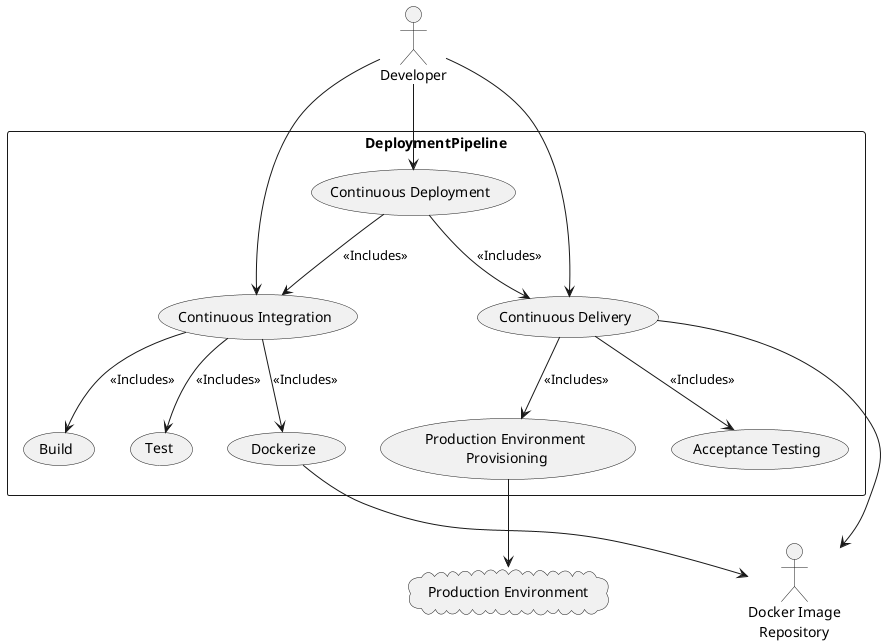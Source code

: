 @startuml UseCase_DeploymentPipeline

' Declaration
actor Developer
actor "Docker Image\n   Repository"
cloud "Production Environment"

rectangle DeploymentPipeline {
  (Continuous Integration)
  (Build)
  (Test)
  (Dockerize)

  (Continuous Delivery)
  (Acceptance Testing)
  (Production Environment\n Provisioning)

  (Continuous Deployment)
}

' Dependency
Developer --> (Continuous Integration)
Developer --> (Continuous Delivery)
Developer --> (Continuous Deployment)

(Continuous Integration) --> (Build): <<Includes>>
(Continuous Integration) --> (Test): <<Includes>>
(Continuous Integration) --> (Dockerize): <<Includes>>

(Continuous Delivery) --> (Docker Image\n   Repository)
(Continuous Delivery) --> (Acceptance Testing): <<Includes>>
(Continuous Delivery) --> (Production Environment\n Provisioning): <<Includes>>

(Continuous Deployment) --> (Continuous Integration): <<Includes>>
(Continuous Deployment) --> (Continuous Delivery): <<Includes>>

Dockerize --> (Docker Image\n   Repository)
(Production Environment\n Provisioning) --> (Production Environment)
@enduml

